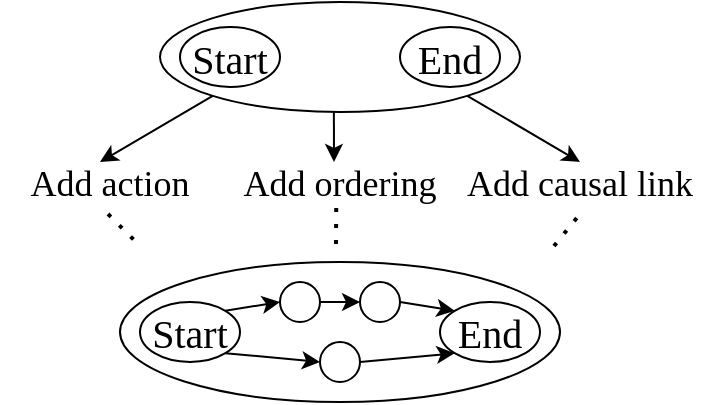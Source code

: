 <mxfile version="22.1.2" type="device">
  <diagram name="Pagina-1" id="GgXEJ81RuVTFlW8kEIqq">
    <mxGraphModel dx="797" dy="414" grid="1" gridSize="10" guides="1" tooltips="1" connect="1" arrows="1" fold="1" page="1" pageScale="1" pageWidth="827" pageHeight="1169" math="0" shadow="0">
      <root>
        <mxCell id="0" />
        <mxCell id="1" parent="0" />
        <mxCell id="ebww6AsElN2ZjdVp5nvj-1" value="" style="ellipse;whiteSpace=wrap;html=1;" vertex="1" parent="1">
          <mxGeometry x="350" y="220" width="180" height="55" as="geometry" />
        </mxCell>
        <mxCell id="ebww6AsElN2ZjdVp5nvj-3" value="&lt;font style=&quot;font-size: 20px;&quot; face=&quot;Times New Roman&quot;&gt;Start&lt;/font&gt;" style="ellipse;whiteSpace=wrap;html=1;" vertex="1" parent="1">
          <mxGeometry x="360" y="232.5" width="50" height="30" as="geometry" />
        </mxCell>
        <mxCell id="ebww6AsElN2ZjdVp5nvj-4" value="&lt;font style=&quot;font-size: 20px;&quot; face=&quot;Times New Roman&quot;&gt;End&lt;/font&gt;" style="ellipse;whiteSpace=wrap;html=1;" vertex="1" parent="1">
          <mxGeometry x="470" y="232.5" width="50" height="30" as="geometry" />
        </mxCell>
        <mxCell id="ebww6AsElN2ZjdVp5nvj-5" value="" style="endArrow=classic;html=1;rounded=0;exitX=0;exitY=1;exitDx=0;exitDy=0;" edge="1" parent="1" source="ebww6AsElN2ZjdVp5nvj-1">
          <mxGeometry width="50" height="50" relative="1" as="geometry">
            <mxPoint x="210.0" y="339.999" as="sourcePoint" />
            <mxPoint x="320" y="300" as="targetPoint" />
          </mxGeometry>
        </mxCell>
        <mxCell id="ebww6AsElN2ZjdVp5nvj-7" value="" style="endArrow=classic;html=1;rounded=0;exitX=0.483;exitY=0.998;exitDx=0;exitDy=0;exitPerimeter=0;" edge="1" parent="1" source="ebww6AsElN2ZjdVp5nvj-1">
          <mxGeometry width="50" height="50" relative="1" as="geometry">
            <mxPoint x="456" y="290" as="sourcePoint" />
            <mxPoint x="437" y="300" as="targetPoint" />
          </mxGeometry>
        </mxCell>
        <mxCell id="ebww6AsElN2ZjdVp5nvj-8" value="" style="endArrow=classic;html=1;rounded=0;exitX=1;exitY=1;exitDx=0;exitDy=0;" edge="1" parent="1" source="ebww6AsElN2ZjdVp5nvj-1">
          <mxGeometry width="50" height="50" relative="1" as="geometry">
            <mxPoint x="447" y="275" as="sourcePoint" />
            <mxPoint x="560" y="300" as="targetPoint" />
          </mxGeometry>
        </mxCell>
        <mxCell id="ebww6AsElN2ZjdVp5nvj-9" value="&lt;font style=&quot;font-size: 18px;&quot; face=&quot;Times New Roman&quot;&gt;Add action&lt;br style=&quot;font-size: 18px;&quot;&gt;&lt;/font&gt;" style="text;html=1;strokeColor=none;fillColor=none;align=center;verticalAlign=middle;whiteSpace=wrap;rounded=0;fontSize=18;" vertex="1" parent="1">
          <mxGeometry x="270" y="296" width="110" height="30" as="geometry" />
        </mxCell>
        <mxCell id="ebww6AsElN2ZjdVp5nvj-10" value="&lt;font style=&quot;font-size: 18px;&quot; face=&quot;Times New Roman&quot;&gt;Add ordering&lt;br style=&quot;font-size: 18px;&quot;&gt;&lt;/font&gt;" style="text;html=1;strokeColor=none;fillColor=none;align=center;verticalAlign=middle;whiteSpace=wrap;rounded=0;fontSize=18;" vertex="1" parent="1">
          <mxGeometry x="385" y="296" width="110" height="30" as="geometry" />
        </mxCell>
        <mxCell id="ebww6AsElN2ZjdVp5nvj-11" value="&lt;font style=&quot;font-size: 18px;&quot; face=&quot;Times New Roman&quot;&gt;Add causal link&lt;br style=&quot;font-size: 18px;&quot;&gt;&lt;/font&gt;" style="text;html=1;strokeColor=none;fillColor=none;align=center;verticalAlign=middle;whiteSpace=wrap;rounded=0;fontSize=18;" vertex="1" parent="1">
          <mxGeometry x="500" y="296" width="120" height="30" as="geometry" />
        </mxCell>
        <mxCell id="ebww6AsElN2ZjdVp5nvj-13" value="" style="endArrow=none;dashed=1;html=1;dashPattern=1 3;strokeWidth=2;rounded=0;" edge="1" parent="1">
          <mxGeometry width="50" height="50" relative="1" as="geometry">
            <mxPoint x="438" y="341" as="sourcePoint" />
            <mxPoint x="438.13" y="321" as="targetPoint" />
          </mxGeometry>
        </mxCell>
        <mxCell id="ebww6AsElN2ZjdVp5nvj-14" value="" style="ellipse;whiteSpace=wrap;html=1;" vertex="1" parent="1">
          <mxGeometry x="330" y="350" width="220" height="70" as="geometry" />
        </mxCell>
        <mxCell id="ebww6AsElN2ZjdVp5nvj-15" value="&lt;font style=&quot;font-size: 20px;&quot; face=&quot;Times New Roman&quot;&gt;Start&lt;/font&gt;" style="ellipse;whiteSpace=wrap;html=1;" vertex="1" parent="1">
          <mxGeometry x="340" y="370" width="50" height="30" as="geometry" />
        </mxCell>
        <mxCell id="ebww6AsElN2ZjdVp5nvj-16" value="&lt;font style=&quot;font-size: 20px;&quot; face=&quot;Times New Roman&quot;&gt;End&lt;/font&gt;" style="ellipse;whiteSpace=wrap;html=1;" vertex="1" parent="1">
          <mxGeometry x="490" y="370" width="50" height="30" as="geometry" />
        </mxCell>
        <mxCell id="ebww6AsElN2ZjdVp5nvj-17" value="" style="ellipse;whiteSpace=wrap;html=1;aspect=fixed;" vertex="1" parent="1">
          <mxGeometry x="410" y="360" width="20" height="20" as="geometry" />
        </mxCell>
        <mxCell id="ebww6AsElN2ZjdVp5nvj-18" value="" style="ellipse;whiteSpace=wrap;html=1;aspect=fixed;" vertex="1" parent="1">
          <mxGeometry x="450" y="360" width="20" height="20" as="geometry" />
        </mxCell>
        <mxCell id="ebww6AsElN2ZjdVp5nvj-19" value="" style="ellipse;whiteSpace=wrap;html=1;aspect=fixed;" vertex="1" parent="1">
          <mxGeometry x="430" y="390" width="20" height="20" as="geometry" />
        </mxCell>
        <mxCell id="ebww6AsElN2ZjdVp5nvj-20" value="" style="endArrow=classic;html=1;rounded=0;exitX=1;exitY=0;exitDx=0;exitDy=0;entryX=0;entryY=0.5;entryDx=0;entryDy=0;" edge="1" parent="1" source="ebww6AsElN2ZjdVp5nvj-15" target="ebww6AsElN2ZjdVp5nvj-17">
          <mxGeometry width="50" height="50" relative="1" as="geometry">
            <mxPoint x="400" y="420" as="sourcePoint" />
            <mxPoint x="450" y="370" as="targetPoint" />
          </mxGeometry>
        </mxCell>
        <mxCell id="ebww6AsElN2ZjdVp5nvj-21" value="" style="endArrow=classic;html=1;rounded=0;exitX=1;exitY=0.5;exitDx=0;exitDy=0;entryX=0;entryY=0.5;entryDx=0;entryDy=0;" edge="1" parent="1" source="ebww6AsElN2ZjdVp5nvj-17" target="ebww6AsElN2ZjdVp5nvj-18">
          <mxGeometry width="50" height="50" relative="1" as="geometry">
            <mxPoint x="393" y="384" as="sourcePoint" />
            <mxPoint x="420" y="380" as="targetPoint" />
          </mxGeometry>
        </mxCell>
        <mxCell id="ebww6AsElN2ZjdVp5nvj-22" value="" style="endArrow=classic;html=1;rounded=0;exitX=1;exitY=0.5;exitDx=0;exitDy=0;entryX=0;entryY=0;entryDx=0;entryDy=0;" edge="1" parent="1" source="ebww6AsElN2ZjdVp5nvj-18" target="ebww6AsElN2ZjdVp5nvj-16">
          <mxGeometry width="50" height="50" relative="1" as="geometry">
            <mxPoint x="440" y="380" as="sourcePoint" />
            <mxPoint x="460" y="380" as="targetPoint" />
          </mxGeometry>
        </mxCell>
        <mxCell id="ebww6AsElN2ZjdVp5nvj-23" value="" style="endArrow=classic;html=1;rounded=0;exitX=1;exitY=0.5;exitDx=0;exitDy=0;entryX=0;entryY=1;entryDx=0;entryDy=0;" edge="1" parent="1" source="ebww6AsElN2ZjdVp5nvj-19" target="ebww6AsElN2ZjdVp5nvj-16">
          <mxGeometry width="50" height="50" relative="1" as="geometry">
            <mxPoint x="480" y="380" as="sourcePoint" />
            <mxPoint x="507" y="384" as="targetPoint" />
          </mxGeometry>
        </mxCell>
        <mxCell id="ebww6AsElN2ZjdVp5nvj-24" value="" style="endArrow=classic;html=1;rounded=0;exitX=1;exitY=1;exitDx=0;exitDy=0;entryX=0;entryY=0.5;entryDx=0;entryDy=0;" edge="1" parent="1" source="ebww6AsElN2ZjdVp5nvj-15" target="ebww6AsElN2ZjdVp5nvj-19">
          <mxGeometry width="50" height="50" relative="1" as="geometry">
            <mxPoint x="460" y="410" as="sourcePoint" />
            <mxPoint x="507" y="406" as="targetPoint" />
          </mxGeometry>
        </mxCell>
        <mxCell id="ebww6AsElN2ZjdVp5nvj-25" value="" style="endArrow=none;dashed=1;html=1;dashPattern=1 3;strokeWidth=2;rounded=0;entryX=0.5;entryY=1;entryDx=0;entryDy=0;" edge="1" parent="1" target="ebww6AsElN2ZjdVp5nvj-11">
          <mxGeometry width="50" height="50" relative="1" as="geometry">
            <mxPoint x="547" y="342" as="sourcePoint" />
            <mxPoint x="450" y="340" as="targetPoint" />
          </mxGeometry>
        </mxCell>
        <mxCell id="ebww6AsElN2ZjdVp5nvj-26" value="" style="endArrow=none;dashed=1;html=1;dashPattern=1 3;strokeWidth=2;rounded=0;" edge="1" parent="1">
          <mxGeometry width="50" height="50" relative="1" as="geometry">
            <mxPoint x="324" y="326" as="sourcePoint" />
            <mxPoint x="340" y="342" as="targetPoint" />
          </mxGeometry>
        </mxCell>
      </root>
    </mxGraphModel>
  </diagram>
</mxfile>
